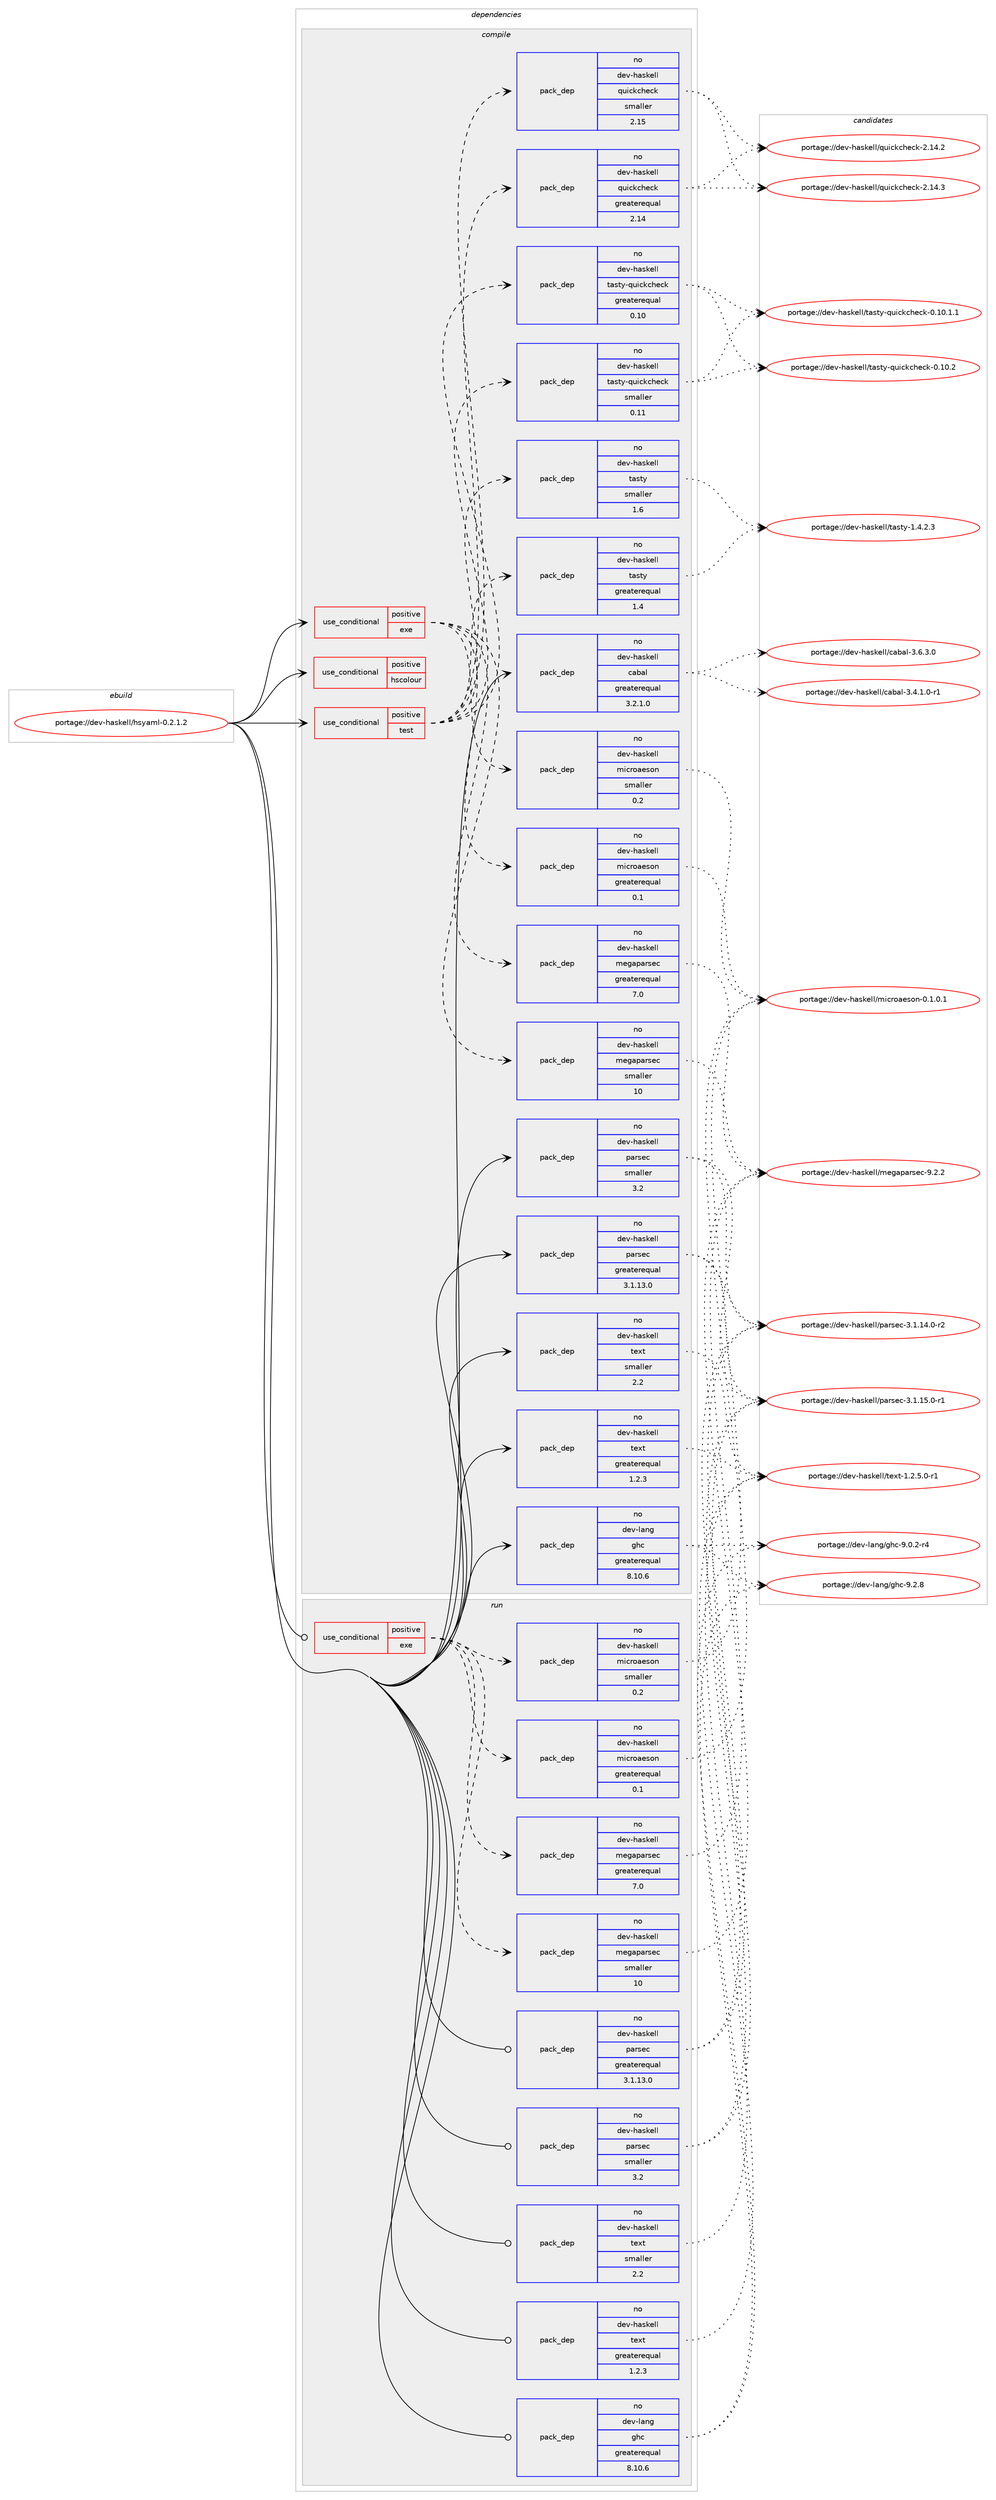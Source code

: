 digraph prolog {

# *************
# Graph options
# *************

newrank=true;
concentrate=true;
compound=true;
graph [rankdir=LR,fontname=Helvetica,fontsize=10,ranksep=1.5];#, ranksep=2.5, nodesep=0.2];
edge  [arrowhead=vee];
node  [fontname=Helvetica,fontsize=10];

# **********
# The ebuild
# **********

subgraph cluster_leftcol {
color=gray;
rank=same;
label=<<i>ebuild</i>>;
id [label="portage://dev-haskell/hsyaml-0.2.1.2", color=red, width=4, href="../dev-haskell/hsyaml-0.2.1.2.svg"];
}

# ****************
# The dependencies
# ****************

subgraph cluster_midcol {
color=gray;
label=<<i>dependencies</i>>;
subgraph cluster_compile {
fillcolor="#eeeeee";
style=filled;
label=<<i>compile</i>>;
subgraph cond19962 {
dependency39073 [label=<<TABLE BORDER="0" CELLBORDER="1" CELLSPACING="0" CELLPADDING="4"><TR><TD ROWSPAN="3" CELLPADDING="10">use_conditional</TD></TR><TR><TD>positive</TD></TR><TR><TD>exe</TD></TR></TABLE>>, shape=none, color=red];
subgraph pack18145 {
dependency39074 [label=<<TABLE BORDER="0" CELLBORDER="1" CELLSPACING="0" CELLPADDING="4" WIDTH="220"><TR><TD ROWSPAN="6" CELLPADDING="30">pack_dep</TD></TR><TR><TD WIDTH="110">no</TD></TR><TR><TD>dev-haskell</TD></TR><TR><TD>megaparsec</TD></TR><TR><TD>greaterequal</TD></TR><TR><TD>7.0</TD></TR></TABLE>>, shape=none, color=blue];
}
dependency39073:e -> dependency39074:w [weight=20,style="dashed",arrowhead="vee"];
subgraph pack18146 {
dependency39075 [label=<<TABLE BORDER="0" CELLBORDER="1" CELLSPACING="0" CELLPADDING="4" WIDTH="220"><TR><TD ROWSPAN="6" CELLPADDING="30">pack_dep</TD></TR><TR><TD WIDTH="110">no</TD></TR><TR><TD>dev-haskell</TD></TR><TR><TD>megaparsec</TD></TR><TR><TD>smaller</TD></TR><TR><TD>10</TD></TR></TABLE>>, shape=none, color=blue];
}
dependency39073:e -> dependency39075:w [weight=20,style="dashed",arrowhead="vee"];
subgraph pack18147 {
dependency39076 [label=<<TABLE BORDER="0" CELLBORDER="1" CELLSPACING="0" CELLPADDING="4" WIDTH="220"><TR><TD ROWSPAN="6" CELLPADDING="30">pack_dep</TD></TR><TR><TD WIDTH="110">no</TD></TR><TR><TD>dev-haskell</TD></TR><TR><TD>microaeson</TD></TR><TR><TD>greaterequal</TD></TR><TR><TD>0.1</TD></TR></TABLE>>, shape=none, color=blue];
}
dependency39073:e -> dependency39076:w [weight=20,style="dashed",arrowhead="vee"];
subgraph pack18148 {
dependency39077 [label=<<TABLE BORDER="0" CELLBORDER="1" CELLSPACING="0" CELLPADDING="4" WIDTH="220"><TR><TD ROWSPAN="6" CELLPADDING="30">pack_dep</TD></TR><TR><TD WIDTH="110">no</TD></TR><TR><TD>dev-haskell</TD></TR><TR><TD>microaeson</TD></TR><TR><TD>smaller</TD></TR><TR><TD>0.2</TD></TR></TABLE>>, shape=none, color=blue];
}
dependency39073:e -> dependency39077:w [weight=20,style="dashed",arrowhead="vee"];
}
id:e -> dependency39073:w [weight=20,style="solid",arrowhead="vee"];
subgraph cond19963 {
dependency39078 [label=<<TABLE BORDER="0" CELLBORDER="1" CELLSPACING="0" CELLPADDING="4"><TR><TD ROWSPAN="3" CELLPADDING="10">use_conditional</TD></TR><TR><TD>positive</TD></TR><TR><TD>hscolour</TD></TR></TABLE>>, shape=none, color=red];
# *** BEGIN UNKNOWN DEPENDENCY TYPE (TODO) ***
# dependency39078 -> package_dependency(portage://dev-haskell/hsyaml-0.2.1.2,install,no,dev-haskell,hscolour,none,[,,],[],[])
# *** END UNKNOWN DEPENDENCY TYPE (TODO) ***

}
id:e -> dependency39078:w [weight=20,style="solid",arrowhead="vee"];
subgraph cond19964 {
dependency39079 [label=<<TABLE BORDER="0" CELLBORDER="1" CELLSPACING="0" CELLPADDING="4"><TR><TD ROWSPAN="3" CELLPADDING="10">use_conditional</TD></TR><TR><TD>positive</TD></TR><TR><TD>test</TD></TR></TABLE>>, shape=none, color=red];
subgraph pack18149 {
dependency39080 [label=<<TABLE BORDER="0" CELLBORDER="1" CELLSPACING="0" CELLPADDING="4" WIDTH="220"><TR><TD ROWSPAN="6" CELLPADDING="30">pack_dep</TD></TR><TR><TD WIDTH="110">no</TD></TR><TR><TD>dev-haskell</TD></TR><TR><TD>quickcheck</TD></TR><TR><TD>greaterequal</TD></TR><TR><TD>2.14</TD></TR></TABLE>>, shape=none, color=blue];
}
dependency39079:e -> dependency39080:w [weight=20,style="dashed",arrowhead="vee"];
subgraph pack18150 {
dependency39081 [label=<<TABLE BORDER="0" CELLBORDER="1" CELLSPACING="0" CELLPADDING="4" WIDTH="220"><TR><TD ROWSPAN="6" CELLPADDING="30">pack_dep</TD></TR><TR><TD WIDTH="110">no</TD></TR><TR><TD>dev-haskell</TD></TR><TR><TD>quickcheck</TD></TR><TR><TD>smaller</TD></TR><TR><TD>2.15</TD></TR></TABLE>>, shape=none, color=blue];
}
dependency39079:e -> dependency39081:w [weight=20,style="dashed",arrowhead="vee"];
subgraph pack18151 {
dependency39082 [label=<<TABLE BORDER="0" CELLBORDER="1" CELLSPACING="0" CELLPADDING="4" WIDTH="220"><TR><TD ROWSPAN="6" CELLPADDING="30">pack_dep</TD></TR><TR><TD WIDTH="110">no</TD></TR><TR><TD>dev-haskell</TD></TR><TR><TD>tasty</TD></TR><TR><TD>greaterequal</TD></TR><TR><TD>1.4</TD></TR></TABLE>>, shape=none, color=blue];
}
dependency39079:e -> dependency39082:w [weight=20,style="dashed",arrowhead="vee"];
subgraph pack18152 {
dependency39083 [label=<<TABLE BORDER="0" CELLBORDER="1" CELLSPACING="0" CELLPADDING="4" WIDTH="220"><TR><TD ROWSPAN="6" CELLPADDING="30">pack_dep</TD></TR><TR><TD WIDTH="110">no</TD></TR><TR><TD>dev-haskell</TD></TR><TR><TD>tasty</TD></TR><TR><TD>smaller</TD></TR><TR><TD>1.6</TD></TR></TABLE>>, shape=none, color=blue];
}
dependency39079:e -> dependency39083:w [weight=20,style="dashed",arrowhead="vee"];
subgraph pack18153 {
dependency39084 [label=<<TABLE BORDER="0" CELLBORDER="1" CELLSPACING="0" CELLPADDING="4" WIDTH="220"><TR><TD ROWSPAN="6" CELLPADDING="30">pack_dep</TD></TR><TR><TD WIDTH="110">no</TD></TR><TR><TD>dev-haskell</TD></TR><TR><TD>tasty-quickcheck</TD></TR><TR><TD>greaterequal</TD></TR><TR><TD>0.10</TD></TR></TABLE>>, shape=none, color=blue];
}
dependency39079:e -> dependency39084:w [weight=20,style="dashed",arrowhead="vee"];
subgraph pack18154 {
dependency39085 [label=<<TABLE BORDER="0" CELLBORDER="1" CELLSPACING="0" CELLPADDING="4" WIDTH="220"><TR><TD ROWSPAN="6" CELLPADDING="30">pack_dep</TD></TR><TR><TD WIDTH="110">no</TD></TR><TR><TD>dev-haskell</TD></TR><TR><TD>tasty-quickcheck</TD></TR><TR><TD>smaller</TD></TR><TR><TD>0.11</TD></TR></TABLE>>, shape=none, color=blue];
}
dependency39079:e -> dependency39085:w [weight=20,style="dashed",arrowhead="vee"];
}
id:e -> dependency39079:w [weight=20,style="solid",arrowhead="vee"];
subgraph pack18155 {
dependency39086 [label=<<TABLE BORDER="0" CELLBORDER="1" CELLSPACING="0" CELLPADDING="4" WIDTH="220"><TR><TD ROWSPAN="6" CELLPADDING="30">pack_dep</TD></TR><TR><TD WIDTH="110">no</TD></TR><TR><TD>dev-haskell</TD></TR><TR><TD>cabal</TD></TR><TR><TD>greaterequal</TD></TR><TR><TD>3.2.1.0</TD></TR></TABLE>>, shape=none, color=blue];
}
id:e -> dependency39086:w [weight=20,style="solid",arrowhead="vee"];
subgraph pack18156 {
dependency39087 [label=<<TABLE BORDER="0" CELLBORDER="1" CELLSPACING="0" CELLPADDING="4" WIDTH="220"><TR><TD ROWSPAN="6" CELLPADDING="30">pack_dep</TD></TR><TR><TD WIDTH="110">no</TD></TR><TR><TD>dev-haskell</TD></TR><TR><TD>parsec</TD></TR><TR><TD>greaterequal</TD></TR><TR><TD>3.1.13.0</TD></TR></TABLE>>, shape=none, color=blue];
}
id:e -> dependency39087:w [weight=20,style="solid",arrowhead="vee"];
subgraph pack18157 {
dependency39088 [label=<<TABLE BORDER="0" CELLBORDER="1" CELLSPACING="0" CELLPADDING="4" WIDTH="220"><TR><TD ROWSPAN="6" CELLPADDING="30">pack_dep</TD></TR><TR><TD WIDTH="110">no</TD></TR><TR><TD>dev-haskell</TD></TR><TR><TD>parsec</TD></TR><TR><TD>smaller</TD></TR><TR><TD>3.2</TD></TR></TABLE>>, shape=none, color=blue];
}
id:e -> dependency39088:w [weight=20,style="solid",arrowhead="vee"];
subgraph pack18158 {
dependency39089 [label=<<TABLE BORDER="0" CELLBORDER="1" CELLSPACING="0" CELLPADDING="4" WIDTH="220"><TR><TD ROWSPAN="6" CELLPADDING="30">pack_dep</TD></TR><TR><TD WIDTH="110">no</TD></TR><TR><TD>dev-haskell</TD></TR><TR><TD>text</TD></TR><TR><TD>greaterequal</TD></TR><TR><TD>1.2.3</TD></TR></TABLE>>, shape=none, color=blue];
}
id:e -> dependency39089:w [weight=20,style="solid",arrowhead="vee"];
subgraph pack18159 {
dependency39090 [label=<<TABLE BORDER="0" CELLBORDER="1" CELLSPACING="0" CELLPADDING="4" WIDTH="220"><TR><TD ROWSPAN="6" CELLPADDING="30">pack_dep</TD></TR><TR><TD WIDTH="110">no</TD></TR><TR><TD>dev-haskell</TD></TR><TR><TD>text</TD></TR><TR><TD>smaller</TD></TR><TR><TD>2.2</TD></TR></TABLE>>, shape=none, color=blue];
}
id:e -> dependency39090:w [weight=20,style="solid",arrowhead="vee"];
subgraph pack18160 {
dependency39091 [label=<<TABLE BORDER="0" CELLBORDER="1" CELLSPACING="0" CELLPADDING="4" WIDTH="220"><TR><TD ROWSPAN="6" CELLPADDING="30">pack_dep</TD></TR><TR><TD WIDTH="110">no</TD></TR><TR><TD>dev-lang</TD></TR><TR><TD>ghc</TD></TR><TR><TD>greaterequal</TD></TR><TR><TD>8.10.6</TD></TR></TABLE>>, shape=none, color=blue];
}
id:e -> dependency39091:w [weight=20,style="solid",arrowhead="vee"];
}
subgraph cluster_compileandrun {
fillcolor="#eeeeee";
style=filled;
label=<<i>compile and run</i>>;
}
subgraph cluster_run {
fillcolor="#eeeeee";
style=filled;
label=<<i>run</i>>;
subgraph cond19965 {
dependency39092 [label=<<TABLE BORDER="0" CELLBORDER="1" CELLSPACING="0" CELLPADDING="4"><TR><TD ROWSPAN="3" CELLPADDING="10">use_conditional</TD></TR><TR><TD>positive</TD></TR><TR><TD>exe</TD></TR></TABLE>>, shape=none, color=red];
subgraph pack18161 {
dependency39093 [label=<<TABLE BORDER="0" CELLBORDER="1" CELLSPACING="0" CELLPADDING="4" WIDTH="220"><TR><TD ROWSPAN="6" CELLPADDING="30">pack_dep</TD></TR><TR><TD WIDTH="110">no</TD></TR><TR><TD>dev-haskell</TD></TR><TR><TD>megaparsec</TD></TR><TR><TD>greaterequal</TD></TR><TR><TD>7.0</TD></TR></TABLE>>, shape=none, color=blue];
}
dependency39092:e -> dependency39093:w [weight=20,style="dashed",arrowhead="vee"];
subgraph pack18162 {
dependency39094 [label=<<TABLE BORDER="0" CELLBORDER="1" CELLSPACING="0" CELLPADDING="4" WIDTH="220"><TR><TD ROWSPAN="6" CELLPADDING="30">pack_dep</TD></TR><TR><TD WIDTH="110">no</TD></TR><TR><TD>dev-haskell</TD></TR><TR><TD>megaparsec</TD></TR><TR><TD>smaller</TD></TR><TR><TD>10</TD></TR></TABLE>>, shape=none, color=blue];
}
dependency39092:e -> dependency39094:w [weight=20,style="dashed",arrowhead="vee"];
subgraph pack18163 {
dependency39095 [label=<<TABLE BORDER="0" CELLBORDER="1" CELLSPACING="0" CELLPADDING="4" WIDTH="220"><TR><TD ROWSPAN="6" CELLPADDING="30">pack_dep</TD></TR><TR><TD WIDTH="110">no</TD></TR><TR><TD>dev-haskell</TD></TR><TR><TD>microaeson</TD></TR><TR><TD>greaterequal</TD></TR><TR><TD>0.1</TD></TR></TABLE>>, shape=none, color=blue];
}
dependency39092:e -> dependency39095:w [weight=20,style="dashed",arrowhead="vee"];
subgraph pack18164 {
dependency39096 [label=<<TABLE BORDER="0" CELLBORDER="1" CELLSPACING="0" CELLPADDING="4" WIDTH="220"><TR><TD ROWSPAN="6" CELLPADDING="30">pack_dep</TD></TR><TR><TD WIDTH="110">no</TD></TR><TR><TD>dev-haskell</TD></TR><TR><TD>microaeson</TD></TR><TR><TD>smaller</TD></TR><TR><TD>0.2</TD></TR></TABLE>>, shape=none, color=blue];
}
dependency39092:e -> dependency39096:w [weight=20,style="dashed",arrowhead="vee"];
}
id:e -> dependency39092:w [weight=20,style="solid",arrowhead="odot"];
subgraph pack18165 {
dependency39097 [label=<<TABLE BORDER="0" CELLBORDER="1" CELLSPACING="0" CELLPADDING="4" WIDTH="220"><TR><TD ROWSPAN="6" CELLPADDING="30">pack_dep</TD></TR><TR><TD WIDTH="110">no</TD></TR><TR><TD>dev-haskell</TD></TR><TR><TD>parsec</TD></TR><TR><TD>greaterequal</TD></TR><TR><TD>3.1.13.0</TD></TR></TABLE>>, shape=none, color=blue];
}
id:e -> dependency39097:w [weight=20,style="solid",arrowhead="odot"];
subgraph pack18166 {
dependency39098 [label=<<TABLE BORDER="0" CELLBORDER="1" CELLSPACING="0" CELLPADDING="4" WIDTH="220"><TR><TD ROWSPAN="6" CELLPADDING="30">pack_dep</TD></TR><TR><TD WIDTH="110">no</TD></TR><TR><TD>dev-haskell</TD></TR><TR><TD>parsec</TD></TR><TR><TD>smaller</TD></TR><TR><TD>3.2</TD></TR></TABLE>>, shape=none, color=blue];
}
id:e -> dependency39098:w [weight=20,style="solid",arrowhead="odot"];
subgraph pack18167 {
dependency39099 [label=<<TABLE BORDER="0" CELLBORDER="1" CELLSPACING="0" CELLPADDING="4" WIDTH="220"><TR><TD ROWSPAN="6" CELLPADDING="30">pack_dep</TD></TR><TR><TD WIDTH="110">no</TD></TR><TR><TD>dev-haskell</TD></TR><TR><TD>text</TD></TR><TR><TD>greaterequal</TD></TR><TR><TD>1.2.3</TD></TR></TABLE>>, shape=none, color=blue];
}
id:e -> dependency39099:w [weight=20,style="solid",arrowhead="odot"];
subgraph pack18168 {
dependency39100 [label=<<TABLE BORDER="0" CELLBORDER="1" CELLSPACING="0" CELLPADDING="4" WIDTH="220"><TR><TD ROWSPAN="6" CELLPADDING="30">pack_dep</TD></TR><TR><TD WIDTH="110">no</TD></TR><TR><TD>dev-haskell</TD></TR><TR><TD>text</TD></TR><TR><TD>smaller</TD></TR><TR><TD>2.2</TD></TR></TABLE>>, shape=none, color=blue];
}
id:e -> dependency39100:w [weight=20,style="solid",arrowhead="odot"];
subgraph pack18169 {
dependency39101 [label=<<TABLE BORDER="0" CELLBORDER="1" CELLSPACING="0" CELLPADDING="4" WIDTH="220"><TR><TD ROWSPAN="6" CELLPADDING="30">pack_dep</TD></TR><TR><TD WIDTH="110">no</TD></TR><TR><TD>dev-lang</TD></TR><TR><TD>ghc</TD></TR><TR><TD>greaterequal</TD></TR><TR><TD>8.10.6</TD></TR></TABLE>>, shape=none, color=blue];
}
id:e -> dependency39101:w [weight=20,style="solid",arrowhead="odot"];
# *** BEGIN UNKNOWN DEPENDENCY TYPE (TODO) ***
# id -> package_dependency(portage://dev-haskell/hsyaml-0.2.1.2,run,no,dev-lang,ghc,none,[,,],any_same_slot,[use(optenable(profile),none)])
# *** END UNKNOWN DEPENDENCY TYPE (TODO) ***

}
}

# **************
# The candidates
# **************

subgraph cluster_choices {
rank=same;
color=gray;
label=<<i>candidates</i>>;

subgraph choice18145 {
color=black;
nodesep=1;
choice100101118451049711510710110810847109101103971129711411510199455746504650 [label="portage://dev-haskell/megaparsec-9.2.2", color=red, width=4,href="../dev-haskell/megaparsec-9.2.2.svg"];
dependency39074:e -> choice100101118451049711510710110810847109101103971129711411510199455746504650:w [style=dotted,weight="100"];
}
subgraph choice18146 {
color=black;
nodesep=1;
choice100101118451049711510710110810847109101103971129711411510199455746504650 [label="portage://dev-haskell/megaparsec-9.2.2", color=red, width=4,href="../dev-haskell/megaparsec-9.2.2.svg"];
dependency39075:e -> choice100101118451049711510710110810847109101103971129711411510199455746504650:w [style=dotted,weight="100"];
}
subgraph choice18147 {
color=black;
nodesep=1;
choice10010111845104971151071011081084710910599114111971011151111104548464946484649 [label="portage://dev-haskell/microaeson-0.1.0.1", color=red, width=4,href="../dev-haskell/microaeson-0.1.0.1.svg"];
dependency39076:e -> choice10010111845104971151071011081084710910599114111971011151111104548464946484649:w [style=dotted,weight="100"];
}
subgraph choice18148 {
color=black;
nodesep=1;
choice10010111845104971151071011081084710910599114111971011151111104548464946484649 [label="portage://dev-haskell/microaeson-0.1.0.1", color=red, width=4,href="../dev-haskell/microaeson-0.1.0.1.svg"];
dependency39077:e -> choice10010111845104971151071011081084710910599114111971011151111104548464946484649:w [style=dotted,weight="100"];
}
subgraph choice18149 {
color=black;
nodesep=1;
choice10010111845104971151071011081084711311710599107991041019910745504649524650 [label="portage://dev-haskell/quickcheck-2.14.2", color=red, width=4,href="../dev-haskell/quickcheck-2.14.2.svg"];
choice10010111845104971151071011081084711311710599107991041019910745504649524651 [label="portage://dev-haskell/quickcheck-2.14.3", color=red, width=4,href="../dev-haskell/quickcheck-2.14.3.svg"];
dependency39080:e -> choice10010111845104971151071011081084711311710599107991041019910745504649524650:w [style=dotted,weight="100"];
dependency39080:e -> choice10010111845104971151071011081084711311710599107991041019910745504649524651:w [style=dotted,weight="100"];
}
subgraph choice18150 {
color=black;
nodesep=1;
choice10010111845104971151071011081084711311710599107991041019910745504649524650 [label="portage://dev-haskell/quickcheck-2.14.2", color=red, width=4,href="../dev-haskell/quickcheck-2.14.2.svg"];
choice10010111845104971151071011081084711311710599107991041019910745504649524651 [label="portage://dev-haskell/quickcheck-2.14.3", color=red, width=4,href="../dev-haskell/quickcheck-2.14.3.svg"];
dependency39081:e -> choice10010111845104971151071011081084711311710599107991041019910745504649524650:w [style=dotted,weight="100"];
dependency39081:e -> choice10010111845104971151071011081084711311710599107991041019910745504649524651:w [style=dotted,weight="100"];
}
subgraph choice18151 {
color=black;
nodesep=1;
choice100101118451049711510710110810847116971151161214549465246504651 [label="portage://dev-haskell/tasty-1.4.2.3", color=red, width=4,href="../dev-haskell/tasty-1.4.2.3.svg"];
dependency39082:e -> choice100101118451049711510710110810847116971151161214549465246504651:w [style=dotted,weight="100"];
}
subgraph choice18152 {
color=black;
nodesep=1;
choice100101118451049711510710110810847116971151161214549465246504651 [label="portage://dev-haskell/tasty-1.4.2.3", color=red, width=4,href="../dev-haskell/tasty-1.4.2.3.svg"];
dependency39083:e -> choice100101118451049711510710110810847116971151161214549465246504651:w [style=dotted,weight="100"];
}
subgraph choice18153 {
color=black;
nodesep=1;
choice1001011184510497115107101108108471169711511612145113117105991079910410199107454846494846494649 [label="portage://dev-haskell/tasty-quickcheck-0.10.1.1", color=red, width=4,href="../dev-haskell/tasty-quickcheck-0.10.1.1.svg"];
choice100101118451049711510710110810847116971151161214511311710599107991041019910745484649484650 [label="portage://dev-haskell/tasty-quickcheck-0.10.2", color=red, width=4,href="../dev-haskell/tasty-quickcheck-0.10.2.svg"];
dependency39084:e -> choice1001011184510497115107101108108471169711511612145113117105991079910410199107454846494846494649:w [style=dotted,weight="100"];
dependency39084:e -> choice100101118451049711510710110810847116971151161214511311710599107991041019910745484649484650:w [style=dotted,weight="100"];
}
subgraph choice18154 {
color=black;
nodesep=1;
choice1001011184510497115107101108108471169711511612145113117105991079910410199107454846494846494649 [label="portage://dev-haskell/tasty-quickcheck-0.10.1.1", color=red, width=4,href="../dev-haskell/tasty-quickcheck-0.10.1.1.svg"];
choice100101118451049711510710110810847116971151161214511311710599107991041019910745484649484650 [label="portage://dev-haskell/tasty-quickcheck-0.10.2", color=red, width=4,href="../dev-haskell/tasty-quickcheck-0.10.2.svg"];
dependency39085:e -> choice1001011184510497115107101108108471169711511612145113117105991079910410199107454846494846494649:w [style=dotted,weight="100"];
dependency39085:e -> choice100101118451049711510710110810847116971151161214511311710599107991041019910745484649484650:w [style=dotted,weight="100"];
}
subgraph choice18155 {
color=black;
nodesep=1;
choice1001011184510497115107101108108479997989710845514652464946484511449 [label="portage://dev-haskell/cabal-3.4.1.0-r1", color=red, width=4,href="../dev-haskell/cabal-3.4.1.0-r1.svg"];
choice100101118451049711510710110810847999798971084551465446514648 [label="portage://dev-haskell/cabal-3.6.3.0", color=red, width=4,href="../dev-haskell/cabal-3.6.3.0.svg"];
dependency39086:e -> choice1001011184510497115107101108108479997989710845514652464946484511449:w [style=dotted,weight="100"];
dependency39086:e -> choice100101118451049711510710110810847999798971084551465446514648:w [style=dotted,weight="100"];
}
subgraph choice18156 {
color=black;
nodesep=1;
choice10010111845104971151071011081084711297114115101994551464946495246484511450 [label="portage://dev-haskell/parsec-3.1.14.0-r2", color=red, width=4,href="../dev-haskell/parsec-3.1.14.0-r2.svg"];
choice10010111845104971151071011081084711297114115101994551464946495346484511449 [label="portage://dev-haskell/parsec-3.1.15.0-r1", color=red, width=4,href="../dev-haskell/parsec-3.1.15.0-r1.svg"];
dependency39087:e -> choice10010111845104971151071011081084711297114115101994551464946495246484511450:w [style=dotted,weight="100"];
dependency39087:e -> choice10010111845104971151071011081084711297114115101994551464946495346484511449:w [style=dotted,weight="100"];
}
subgraph choice18157 {
color=black;
nodesep=1;
choice10010111845104971151071011081084711297114115101994551464946495246484511450 [label="portage://dev-haskell/parsec-3.1.14.0-r2", color=red, width=4,href="../dev-haskell/parsec-3.1.14.0-r2.svg"];
choice10010111845104971151071011081084711297114115101994551464946495346484511449 [label="portage://dev-haskell/parsec-3.1.15.0-r1", color=red, width=4,href="../dev-haskell/parsec-3.1.15.0-r1.svg"];
dependency39088:e -> choice10010111845104971151071011081084711297114115101994551464946495246484511450:w [style=dotted,weight="100"];
dependency39088:e -> choice10010111845104971151071011081084711297114115101994551464946495346484511449:w [style=dotted,weight="100"];
}
subgraph choice18158 {
color=black;
nodesep=1;
choice10010111845104971151071011081084711610112011645494650465346484511449 [label="portage://dev-haskell/text-1.2.5.0-r1", color=red, width=4,href="../dev-haskell/text-1.2.5.0-r1.svg"];
dependency39089:e -> choice10010111845104971151071011081084711610112011645494650465346484511449:w [style=dotted,weight="100"];
}
subgraph choice18159 {
color=black;
nodesep=1;
choice10010111845104971151071011081084711610112011645494650465346484511449 [label="portage://dev-haskell/text-1.2.5.0-r1", color=red, width=4,href="../dev-haskell/text-1.2.5.0-r1.svg"];
dependency39090:e -> choice10010111845104971151071011081084711610112011645494650465346484511449:w [style=dotted,weight="100"];
}
subgraph choice18160 {
color=black;
nodesep=1;
choice100101118451089711010347103104994557464846504511452 [label="portage://dev-lang/ghc-9.0.2-r4", color=red, width=4,href="../dev-lang/ghc-9.0.2-r4.svg"];
choice10010111845108971101034710310499455746504656 [label="portage://dev-lang/ghc-9.2.8", color=red, width=4,href="../dev-lang/ghc-9.2.8.svg"];
dependency39091:e -> choice100101118451089711010347103104994557464846504511452:w [style=dotted,weight="100"];
dependency39091:e -> choice10010111845108971101034710310499455746504656:w [style=dotted,weight="100"];
}
subgraph choice18161 {
color=black;
nodesep=1;
choice100101118451049711510710110810847109101103971129711411510199455746504650 [label="portage://dev-haskell/megaparsec-9.2.2", color=red, width=4,href="../dev-haskell/megaparsec-9.2.2.svg"];
dependency39093:e -> choice100101118451049711510710110810847109101103971129711411510199455746504650:w [style=dotted,weight="100"];
}
subgraph choice18162 {
color=black;
nodesep=1;
choice100101118451049711510710110810847109101103971129711411510199455746504650 [label="portage://dev-haskell/megaparsec-9.2.2", color=red, width=4,href="../dev-haskell/megaparsec-9.2.2.svg"];
dependency39094:e -> choice100101118451049711510710110810847109101103971129711411510199455746504650:w [style=dotted,weight="100"];
}
subgraph choice18163 {
color=black;
nodesep=1;
choice10010111845104971151071011081084710910599114111971011151111104548464946484649 [label="portage://dev-haskell/microaeson-0.1.0.1", color=red, width=4,href="../dev-haskell/microaeson-0.1.0.1.svg"];
dependency39095:e -> choice10010111845104971151071011081084710910599114111971011151111104548464946484649:w [style=dotted,weight="100"];
}
subgraph choice18164 {
color=black;
nodesep=1;
choice10010111845104971151071011081084710910599114111971011151111104548464946484649 [label="portage://dev-haskell/microaeson-0.1.0.1", color=red, width=4,href="../dev-haskell/microaeson-0.1.0.1.svg"];
dependency39096:e -> choice10010111845104971151071011081084710910599114111971011151111104548464946484649:w [style=dotted,weight="100"];
}
subgraph choice18165 {
color=black;
nodesep=1;
choice10010111845104971151071011081084711297114115101994551464946495246484511450 [label="portage://dev-haskell/parsec-3.1.14.0-r2", color=red, width=4,href="../dev-haskell/parsec-3.1.14.0-r2.svg"];
choice10010111845104971151071011081084711297114115101994551464946495346484511449 [label="portage://dev-haskell/parsec-3.1.15.0-r1", color=red, width=4,href="../dev-haskell/parsec-3.1.15.0-r1.svg"];
dependency39097:e -> choice10010111845104971151071011081084711297114115101994551464946495246484511450:w [style=dotted,weight="100"];
dependency39097:e -> choice10010111845104971151071011081084711297114115101994551464946495346484511449:w [style=dotted,weight="100"];
}
subgraph choice18166 {
color=black;
nodesep=1;
choice10010111845104971151071011081084711297114115101994551464946495246484511450 [label="portage://dev-haskell/parsec-3.1.14.0-r2", color=red, width=4,href="../dev-haskell/parsec-3.1.14.0-r2.svg"];
choice10010111845104971151071011081084711297114115101994551464946495346484511449 [label="portage://dev-haskell/parsec-3.1.15.0-r1", color=red, width=4,href="../dev-haskell/parsec-3.1.15.0-r1.svg"];
dependency39098:e -> choice10010111845104971151071011081084711297114115101994551464946495246484511450:w [style=dotted,weight="100"];
dependency39098:e -> choice10010111845104971151071011081084711297114115101994551464946495346484511449:w [style=dotted,weight="100"];
}
subgraph choice18167 {
color=black;
nodesep=1;
choice10010111845104971151071011081084711610112011645494650465346484511449 [label="portage://dev-haskell/text-1.2.5.0-r1", color=red, width=4,href="../dev-haskell/text-1.2.5.0-r1.svg"];
dependency39099:e -> choice10010111845104971151071011081084711610112011645494650465346484511449:w [style=dotted,weight="100"];
}
subgraph choice18168 {
color=black;
nodesep=1;
choice10010111845104971151071011081084711610112011645494650465346484511449 [label="portage://dev-haskell/text-1.2.5.0-r1", color=red, width=4,href="../dev-haskell/text-1.2.5.0-r1.svg"];
dependency39100:e -> choice10010111845104971151071011081084711610112011645494650465346484511449:w [style=dotted,weight="100"];
}
subgraph choice18169 {
color=black;
nodesep=1;
choice100101118451089711010347103104994557464846504511452 [label="portage://dev-lang/ghc-9.0.2-r4", color=red, width=4,href="../dev-lang/ghc-9.0.2-r4.svg"];
choice10010111845108971101034710310499455746504656 [label="portage://dev-lang/ghc-9.2.8", color=red, width=4,href="../dev-lang/ghc-9.2.8.svg"];
dependency39101:e -> choice100101118451089711010347103104994557464846504511452:w [style=dotted,weight="100"];
dependency39101:e -> choice10010111845108971101034710310499455746504656:w [style=dotted,weight="100"];
}
}

}

